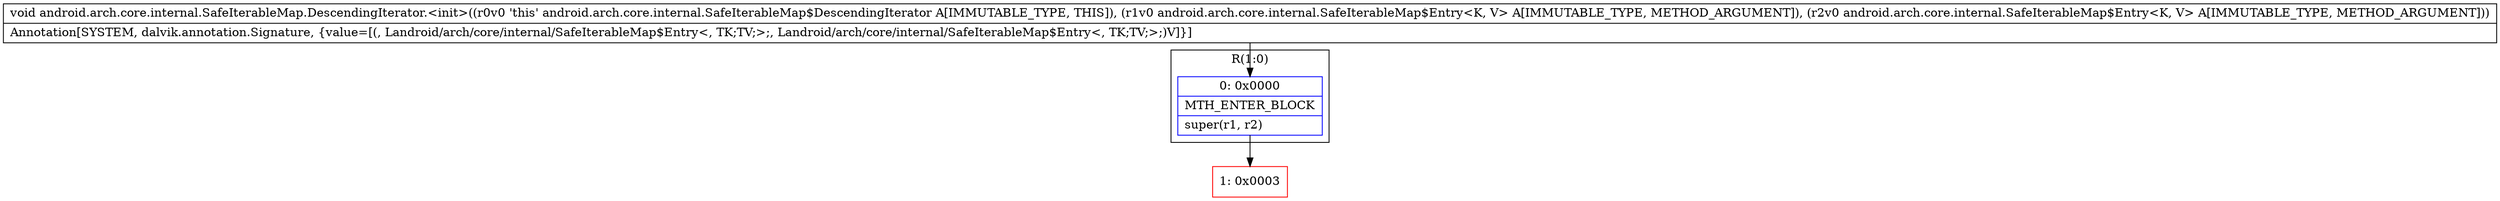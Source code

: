 digraph "CFG forandroid.arch.core.internal.SafeIterableMap.DescendingIterator.\<init\>(Landroid\/arch\/core\/internal\/SafeIterableMap$Entry;Landroid\/arch\/core\/internal\/SafeIterableMap$Entry;)V" {
subgraph cluster_Region_1817615909 {
label = "R(1:0)";
node [shape=record,color=blue];
Node_0 [shape=record,label="{0\:\ 0x0000|MTH_ENTER_BLOCK\l|super(r1, r2)\l}"];
}
Node_1 [shape=record,color=red,label="{1\:\ 0x0003}"];
MethodNode[shape=record,label="{void android.arch.core.internal.SafeIterableMap.DescendingIterator.\<init\>((r0v0 'this' android.arch.core.internal.SafeIterableMap$DescendingIterator A[IMMUTABLE_TYPE, THIS]), (r1v0 android.arch.core.internal.SafeIterableMap$Entry\<K, V\> A[IMMUTABLE_TYPE, METHOD_ARGUMENT]), (r2v0 android.arch.core.internal.SafeIterableMap$Entry\<K, V\> A[IMMUTABLE_TYPE, METHOD_ARGUMENT]))  | Annotation[SYSTEM, dalvik.annotation.Signature, \{value=[(, Landroid\/arch\/core\/internal\/SafeIterableMap$Entry\<, TK;TV;\>;, Landroid\/arch\/core\/internal\/SafeIterableMap$Entry\<, TK;TV;\>;)V]\}]\l}"];
MethodNode -> Node_0;
Node_0 -> Node_1;
}

